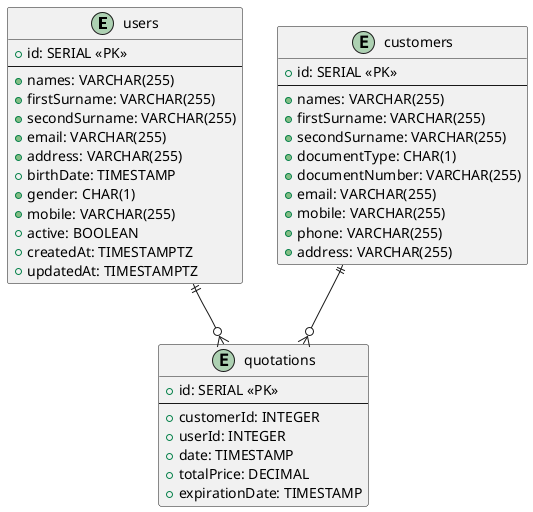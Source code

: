 @startuml

entity "users" {
    +id: SERIAL <<PK>>
		--
    +names: VARCHAR(255)
    +firstSurname: VARCHAR(255)
    +secondSurname: VARCHAR(255)
    +email: VARCHAR(255)
    +address: VARCHAR(255)
    +birthDate: TIMESTAMP
    +gender: CHAR(1)
    +mobile: VARCHAR(255)
    +active: BOOLEAN
    +createdAt: TIMESTAMPTZ
    +updatedAt: TIMESTAMPTZ
}

entity "quotations" {
    +id: SERIAL <<PK>>
		--
    +customerId: INTEGER
    +userId: INTEGER
    +date: TIMESTAMP
    +totalPrice: DECIMAL
    +expirationDate: TIMESTAMP
}

entity "customers" {
    +id: SERIAL <<PK>>
		--
    +names: VARCHAR(255)
    +firstSurname: VARCHAR(255)
    +secondSurname: VARCHAR(255)
    +documentType: CHAR(1)
    +documentNumber: VARCHAR(255)
    +email: VARCHAR(255)
    +mobile: VARCHAR(255)
    +phone: VARCHAR(255)
    +address: VARCHAR(255)
}

users ||--o{ quotations
customers ||--o{ quotations

@enduml
